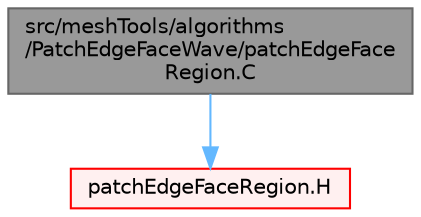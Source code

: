 digraph "src/meshTools/algorithms/PatchEdgeFaceWave/patchEdgeFaceRegion.C"
{
 // LATEX_PDF_SIZE
  bgcolor="transparent";
  edge [fontname=Helvetica,fontsize=10,labelfontname=Helvetica,labelfontsize=10];
  node [fontname=Helvetica,fontsize=10,shape=box,height=0.2,width=0.4];
  Node1 [id="Node000001",label="src/meshTools/algorithms\l/PatchEdgeFaceWave/patchEdgeFace\lRegion.C",height=0.2,width=0.4,color="gray40", fillcolor="grey60", style="filled", fontcolor="black",tooltip=" "];
  Node1 -> Node2 [id="edge1_Node000001_Node000002",color="steelblue1",style="solid",tooltip=" "];
  Node2 [id="Node000002",label="patchEdgeFaceRegion.H",height=0.2,width=0.4,color="red", fillcolor="#FFF0F0", style="filled",URL="$patchEdgeFaceRegion_8H.html",tooltip=" "];
}
